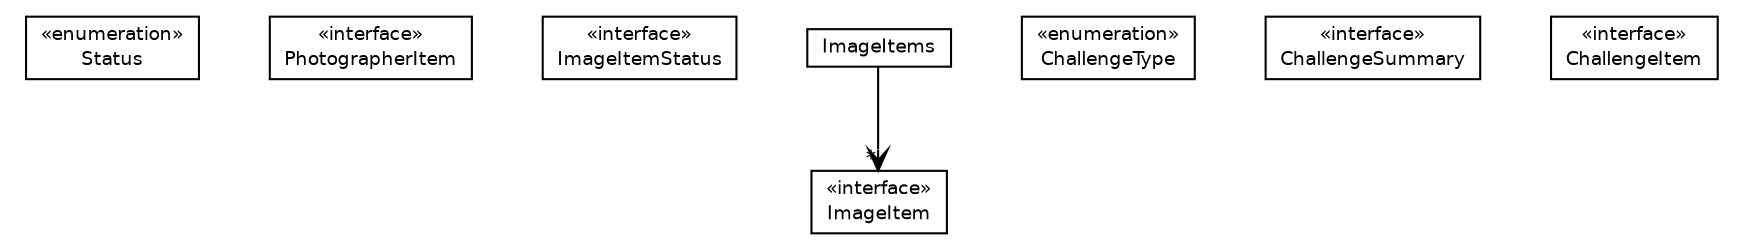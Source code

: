 #!/usr/local/bin/dot
#
# Class diagram 
# Generated by UmlGraph version 4.6 (http://www.spinellis.gr/sw/umlgraph)
#

digraph G {
	edge [fontname="Helvetica",fontsize=10,labelfontname="Helvetica",labelfontsize=10];
	node [fontname="Helvetica",fontsize=10,shape=plaintext];
	// net.chrissearle.flickrvote.service.model.Status
	c37 [label=<<table border="0" cellborder="1" cellspacing="0" cellpadding="2" port="p" href="./Status.html">
		<tr><td><table border="0" cellspacing="0" cellpadding="1">
			<tr><td> &laquo;enumeration&raquo; </td></tr>
			<tr><td> Status </td></tr>
		</table></td></tr>
		</table>>, fontname="Helvetica", fontcolor="black", fontsize=9.0];
	// net.chrissearle.flickrvote.service.model.PhotographerItem
	c38 [label=<<table border="0" cellborder="1" cellspacing="0" cellpadding="2" port="p" href="./PhotographerItem.html">
		<tr><td><table border="0" cellspacing="0" cellpadding="1">
			<tr><td> &laquo;interface&raquo; </td></tr>
			<tr><td> PhotographerItem </td></tr>
		</table></td></tr>
		</table>>, fontname="Helvetica", fontcolor="black", fontsize=9.0];
	// net.chrissearle.flickrvote.service.model.ImageItemStatus
	c39 [label=<<table border="0" cellborder="1" cellspacing="0" cellpadding="2" port="p" href="./ImageItemStatus.html">
		<tr><td><table border="0" cellspacing="0" cellpadding="1">
			<tr><td> &laquo;interface&raquo; </td></tr>
			<tr><td> ImageItemStatus </td></tr>
		</table></td></tr>
		</table>>, fontname="Helvetica", fontcolor="black", fontsize=9.0];
	// net.chrissearle.flickrvote.service.model.ImageItems
	c40 [label=<<table border="0" cellborder="1" cellspacing="0" cellpadding="2" port="p" href="./ImageItems.html">
		<tr><td><table border="0" cellspacing="0" cellpadding="1">
			<tr><td> ImageItems </td></tr>
		</table></td></tr>
		</table>>, fontname="Helvetica", fontcolor="black", fontsize=9.0];
	// net.chrissearle.flickrvote.service.model.ImageItem
	c41 [label=<<table border="0" cellborder="1" cellspacing="0" cellpadding="2" port="p" href="./ImageItem.html">
		<tr><td><table border="0" cellspacing="0" cellpadding="1">
			<tr><td> &laquo;interface&raquo; </td></tr>
			<tr><td> ImageItem </td></tr>
		</table></td></tr>
		</table>>, fontname="Helvetica", fontcolor="black", fontsize=9.0];
	// net.chrissearle.flickrvote.service.model.ChallengeType
	c42 [label=<<table border="0" cellborder="1" cellspacing="0" cellpadding="2" port="p" href="./ChallengeType.html">
		<tr><td><table border="0" cellspacing="0" cellpadding="1">
			<tr><td> &laquo;enumeration&raquo; </td></tr>
			<tr><td> ChallengeType </td></tr>
		</table></td></tr>
		</table>>, fontname="Helvetica", fontcolor="black", fontsize=9.0];
	// net.chrissearle.flickrvote.service.model.ChallengeSummary
	c43 [label=<<table border="0" cellborder="1" cellspacing="0" cellpadding="2" port="p" href="./ChallengeSummary.html">
		<tr><td><table border="0" cellspacing="0" cellpadding="1">
			<tr><td> &laquo;interface&raquo; </td></tr>
			<tr><td> ChallengeSummary </td></tr>
		</table></td></tr>
		</table>>, fontname="Helvetica", fontcolor="black", fontsize=9.0];
	// net.chrissearle.flickrvote.service.model.ChallengeItem
	c44 [label=<<table border="0" cellborder="1" cellspacing="0" cellpadding="2" port="p" href="./ChallengeItem.html">
		<tr><td><table border="0" cellspacing="0" cellpadding="1">
			<tr><td> &laquo;interface&raquo; </td></tr>
			<tr><td> ChallengeItem </td></tr>
		</table></td></tr>
		</table>>, fontname="Helvetica", fontcolor="black", fontsize=9.0];
	// net.chrissearle.flickrvote.service.model.ImageItems NAVASSOC net.chrissearle.flickrvote.service.model.ImageItem
	c40:p -> c41:p [taillabel="", label="", headlabel="*", fontname="Helvetica", fontcolor="black", fontsize=10.0, color="black", arrowhead=open];
}


